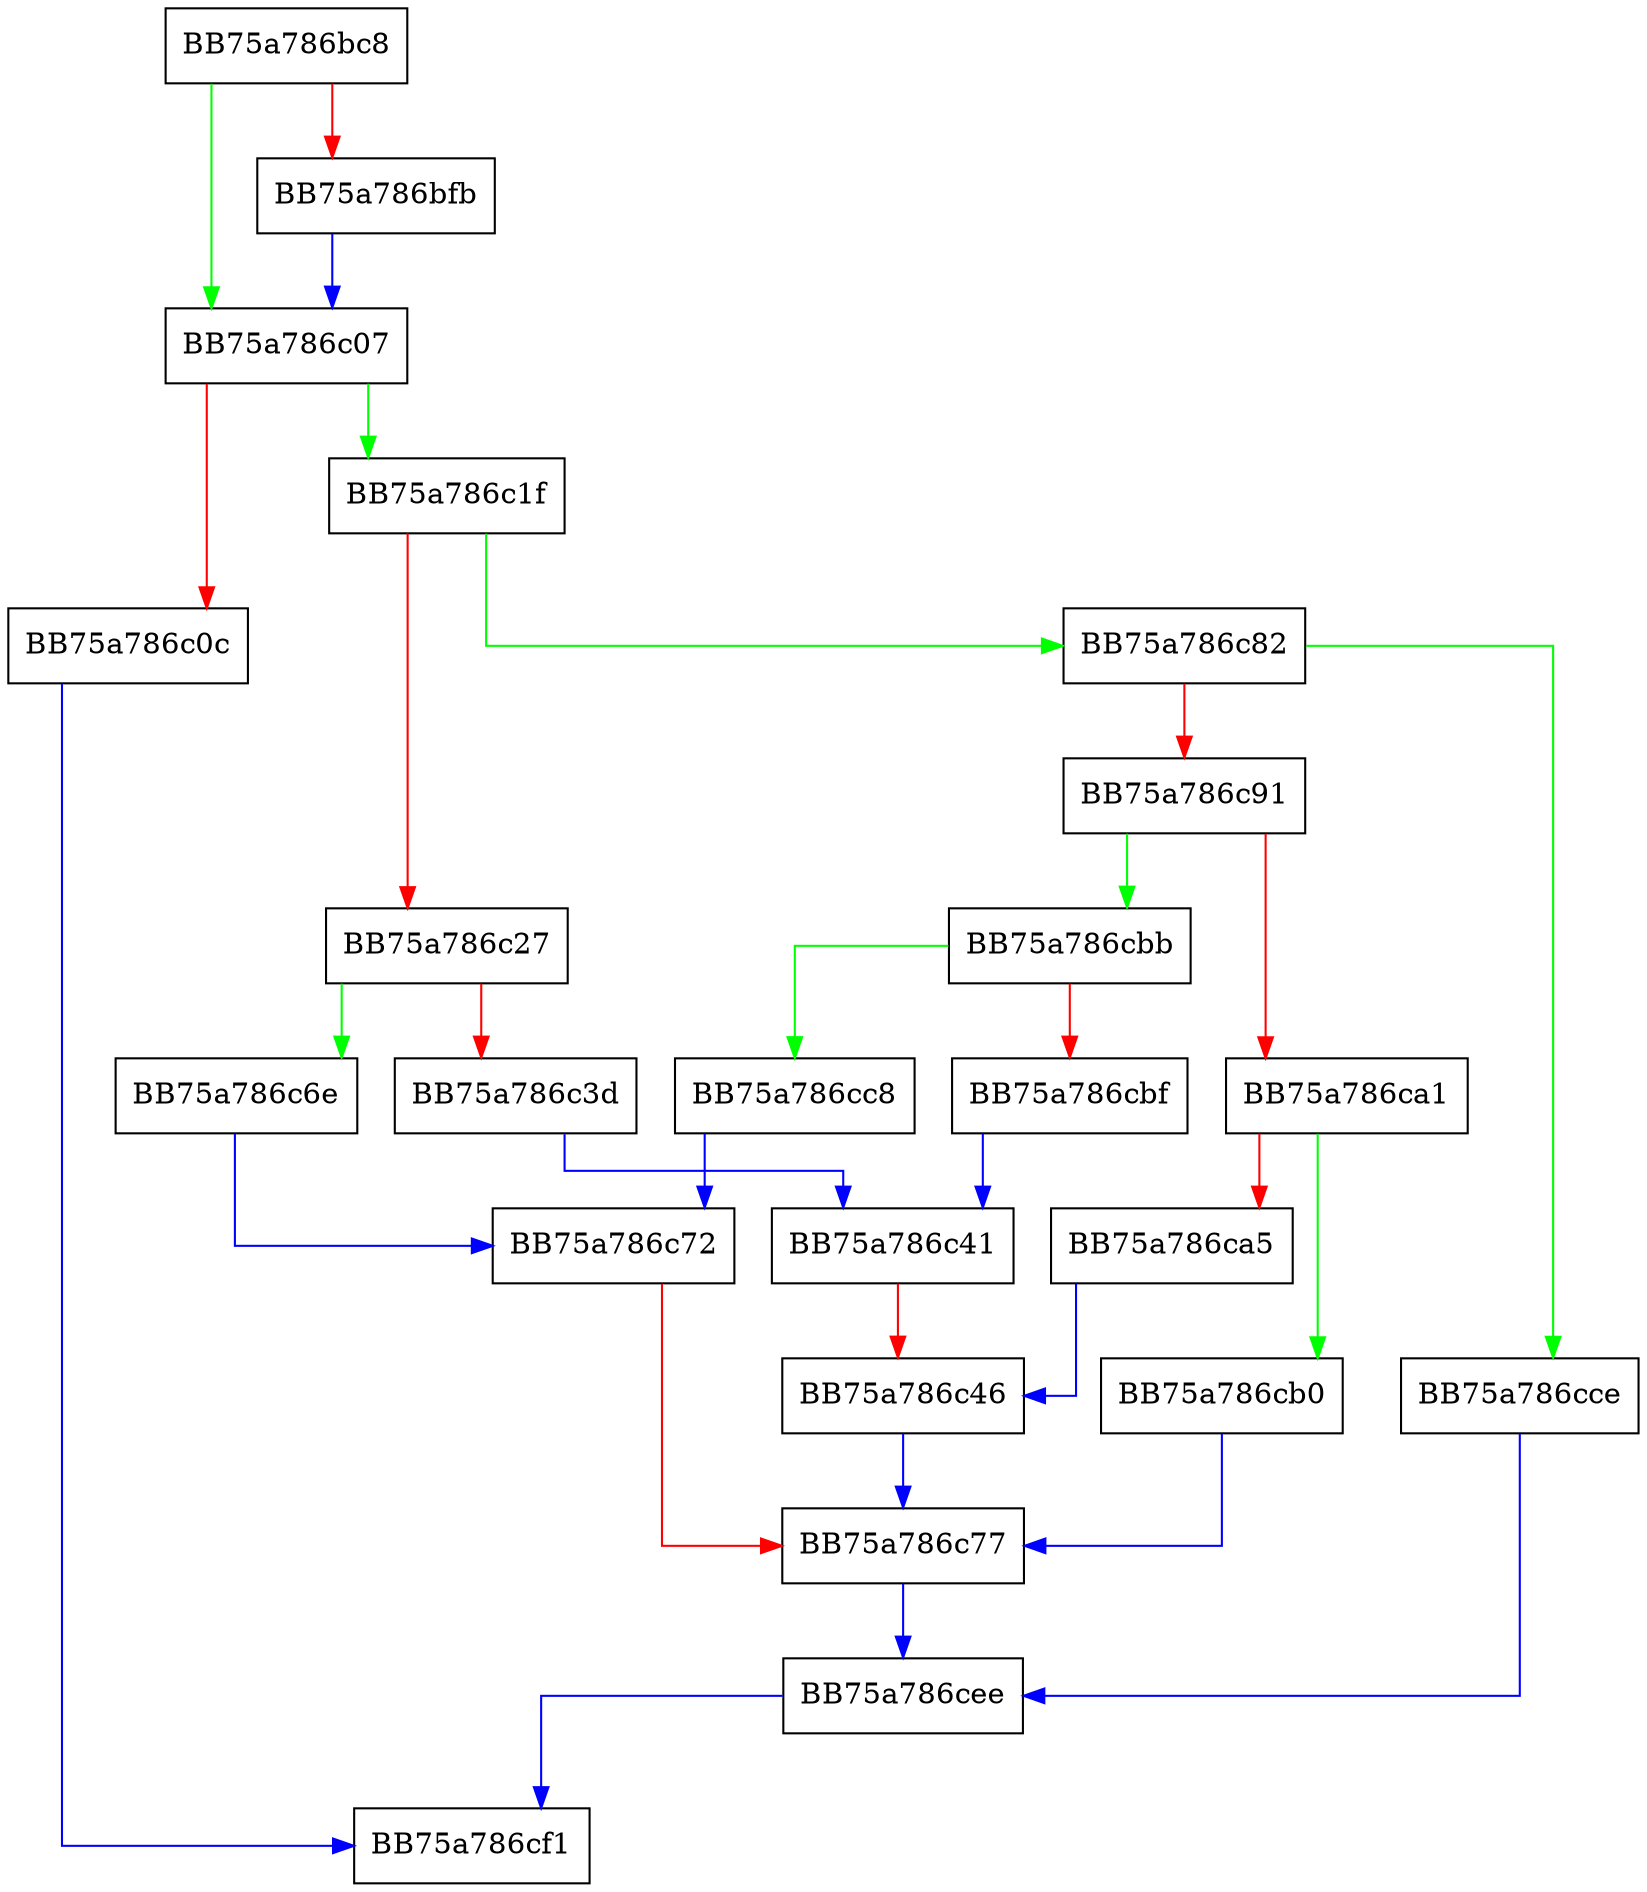 digraph getDimension {
  node [shape="box"];
  graph [splines=ortho];
  BB75a786bc8 -> BB75a786c07 [color="green"];
  BB75a786bc8 -> BB75a786bfb [color="red"];
  BB75a786bfb -> BB75a786c07 [color="blue"];
  BB75a786c07 -> BB75a786c1f [color="green"];
  BB75a786c07 -> BB75a786c0c [color="red"];
  BB75a786c0c -> BB75a786cf1 [color="blue"];
  BB75a786c1f -> BB75a786c82 [color="green"];
  BB75a786c1f -> BB75a786c27 [color="red"];
  BB75a786c27 -> BB75a786c6e [color="green"];
  BB75a786c27 -> BB75a786c3d [color="red"];
  BB75a786c3d -> BB75a786c41 [color="blue"];
  BB75a786c41 -> BB75a786c46 [color="red"];
  BB75a786c46 -> BB75a786c77 [color="blue"];
  BB75a786c6e -> BB75a786c72 [color="blue"];
  BB75a786c72 -> BB75a786c77 [color="red"];
  BB75a786c77 -> BB75a786cee [color="blue"];
  BB75a786c82 -> BB75a786cce [color="green"];
  BB75a786c82 -> BB75a786c91 [color="red"];
  BB75a786c91 -> BB75a786cbb [color="green"];
  BB75a786c91 -> BB75a786ca1 [color="red"];
  BB75a786ca1 -> BB75a786cb0 [color="green"];
  BB75a786ca1 -> BB75a786ca5 [color="red"];
  BB75a786ca5 -> BB75a786c46 [color="blue"];
  BB75a786cb0 -> BB75a786c77 [color="blue"];
  BB75a786cbb -> BB75a786cc8 [color="green"];
  BB75a786cbb -> BB75a786cbf [color="red"];
  BB75a786cbf -> BB75a786c41 [color="blue"];
  BB75a786cc8 -> BB75a786c72 [color="blue"];
  BB75a786cce -> BB75a786cee [color="blue"];
  BB75a786cee -> BB75a786cf1 [color="blue"];
}